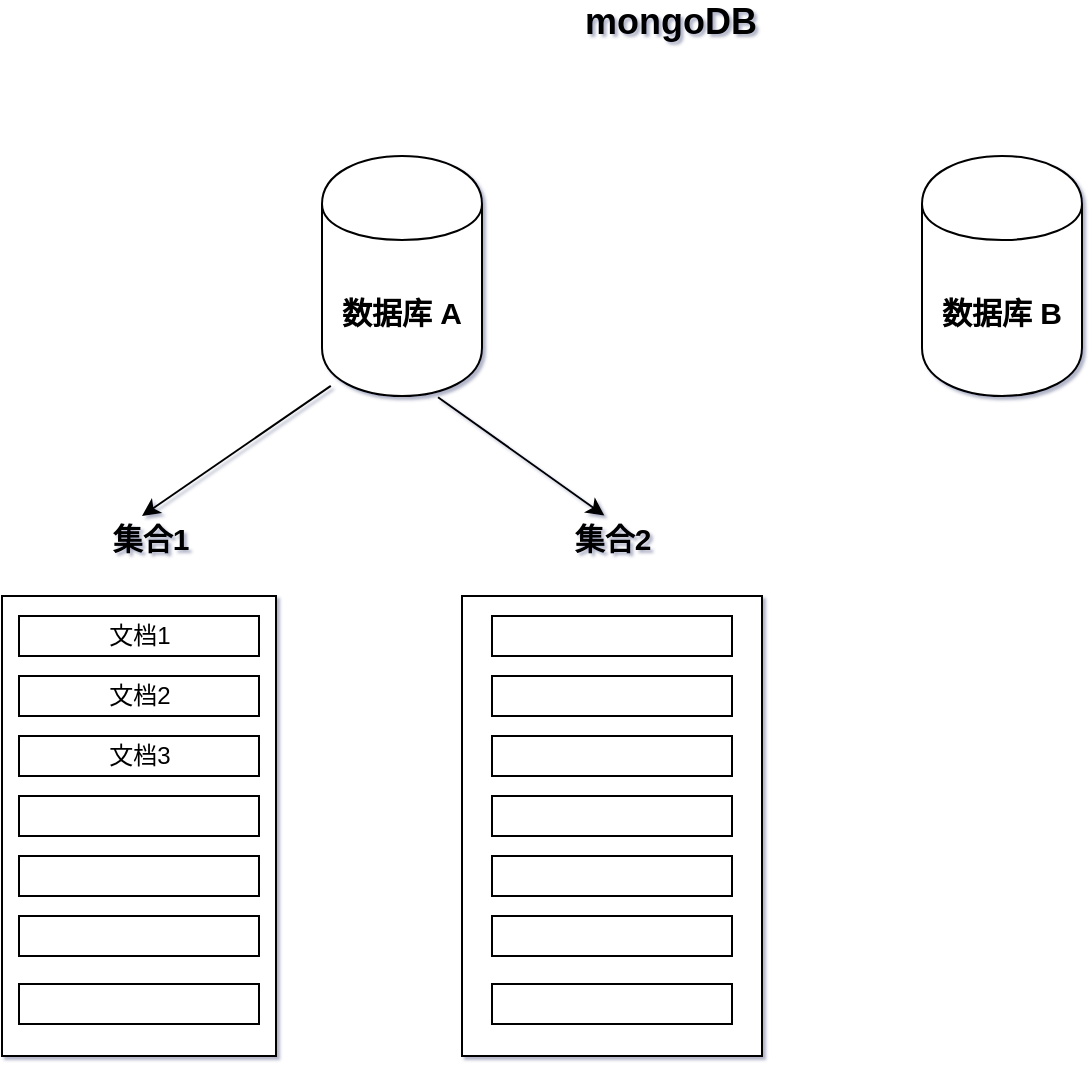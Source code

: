 <mxfile version="12.6.5" type="device"><diagram id="jZHH7pfteN2anZJlGh1g" name="Page-1"><mxGraphModel dx="1010" dy="588" grid="0" gridSize="10" guides="1" tooltips="1" connect="1" arrows="1" fold="1" page="1" pageScale="1" pageWidth="827" pageHeight="1169" background="#ffffff" math="0" shadow="1"><root><mxCell id="0"/><mxCell id="1" parent="0"/><mxCell id="tw9SXsAKQ46UpDC62ZRr-2" value="&lt;font style=&quot;font-size: 15px&quot;&gt;&lt;b&gt;数据库 A&lt;/b&gt;&lt;/font&gt;" style="shape=cylinder;whiteSpace=wrap;html=1;boundedLbl=1;backgroundOutline=1;" vertex="1" parent="1"><mxGeometry x="210" y="160" width="80" height="120" as="geometry"/></mxCell><mxCell id="tw9SXsAKQ46UpDC62ZRr-3" value="&lt;font style=&quot;font-size: 15px&quot;&gt;&lt;b&gt;数据库 B&lt;/b&gt;&lt;/font&gt;" style="shape=cylinder;whiteSpace=wrap;html=1;boundedLbl=1;backgroundOutline=1;" vertex="1" parent="1"><mxGeometry x="510" y="160" width="80" height="120" as="geometry"/></mxCell><mxCell id="tw9SXsAKQ46UpDC62ZRr-7" value="&lt;font style=&quot;font-size: 18px&quot;&gt;&lt;b&gt;mongoDB&lt;/b&gt;&lt;/font&gt;" style="text;html=1;align=center;verticalAlign=middle;resizable=0;points=[];autosize=1;" vertex="1" parent="1"><mxGeometry x="334" y="83" width="100" height="20" as="geometry"/></mxCell><mxCell id="tw9SXsAKQ46UpDC62ZRr-20" value="" style="rounded=0;whiteSpace=wrap;html=1;" vertex="1" parent="1"><mxGeometry x="50" y="380" width="137" height="230" as="geometry"/></mxCell><mxCell id="tw9SXsAKQ46UpDC62ZRr-21" style="edgeStyle=orthogonalEdgeStyle;rounded=0;orthogonalLoop=1;jettySize=auto;html=1;exitX=0.5;exitY=1;exitDx=0;exitDy=0;" edge="1" parent="1"><mxGeometry relative="1" as="geometry"><mxPoint x="180" y="410" as="sourcePoint"/><mxPoint x="180" y="410" as="targetPoint"/></mxGeometry></mxCell><mxCell id="tw9SXsAKQ46UpDC62ZRr-22" value="文档1" style="rounded=0;whiteSpace=wrap;html=1;" vertex="1" parent="1"><mxGeometry x="58.5" y="390" width="120" height="20" as="geometry"/></mxCell><mxCell id="tw9SXsAKQ46UpDC62ZRr-23" value="&lt;span style=&quot;white-space: normal&quot;&gt;文档2&lt;/span&gt;" style="rounded=0;whiteSpace=wrap;html=1;" vertex="1" parent="1"><mxGeometry x="58.5" y="420" width="120" height="20" as="geometry"/></mxCell><mxCell id="tw9SXsAKQ46UpDC62ZRr-24" value="文档3" style="rounded=0;whiteSpace=wrap;html=1;" vertex="1" parent="1"><mxGeometry x="58.5" y="450" width="120" height="20" as="geometry"/></mxCell><mxCell id="tw9SXsAKQ46UpDC62ZRr-25" value="" style="rounded=0;whiteSpace=wrap;html=1;" vertex="1" parent="1"><mxGeometry x="58.5" y="480" width="120" height="20" as="geometry"/></mxCell><mxCell id="tw9SXsAKQ46UpDC62ZRr-26" value="" style="rounded=0;whiteSpace=wrap;html=1;" vertex="1" parent="1"><mxGeometry x="58.5" y="510" width="120" height="20" as="geometry"/></mxCell><mxCell id="tw9SXsAKQ46UpDC62ZRr-27" value="" style="rounded=0;whiteSpace=wrap;html=1;" vertex="1" parent="1"><mxGeometry x="58.5" y="540" width="120" height="20" as="geometry"/></mxCell><mxCell id="tw9SXsAKQ46UpDC62ZRr-28" value="" style="rounded=0;whiteSpace=wrap;html=1;" vertex="1" parent="1"><mxGeometry x="58.5" y="574" width="120" height="20" as="geometry"/></mxCell><mxCell id="tw9SXsAKQ46UpDC62ZRr-43" value="" style="rounded=0;whiteSpace=wrap;html=1;" vertex="1" parent="1"><mxGeometry x="280" y="380" width="150" height="230" as="geometry"/></mxCell><mxCell id="tw9SXsAKQ46UpDC62ZRr-45" style="edgeStyle=orthogonalEdgeStyle;rounded=0;orthogonalLoop=1;jettySize=auto;html=1;exitX=0.5;exitY=1;exitDx=0;exitDy=0;" edge="1" parent="1" source="tw9SXsAKQ46UpDC62ZRr-22" target="tw9SXsAKQ46UpDC62ZRr-22"><mxGeometry relative="1" as="geometry"/></mxCell><mxCell id="tw9SXsAKQ46UpDC62ZRr-46" value="" style="rounded=0;whiteSpace=wrap;html=1;" vertex="1" parent="1"><mxGeometry x="295" y="390" width="120" height="20" as="geometry"/></mxCell><mxCell id="tw9SXsAKQ46UpDC62ZRr-47" value="" style="rounded=0;whiteSpace=wrap;html=1;" vertex="1" parent="1"><mxGeometry x="295" y="420" width="120" height="20" as="geometry"/></mxCell><mxCell id="tw9SXsAKQ46UpDC62ZRr-48" value="" style="rounded=0;whiteSpace=wrap;html=1;" vertex="1" parent="1"><mxGeometry x="295" y="450" width="120" height="20" as="geometry"/></mxCell><mxCell id="tw9SXsAKQ46UpDC62ZRr-49" value="" style="rounded=0;whiteSpace=wrap;html=1;" vertex="1" parent="1"><mxGeometry x="295" y="480" width="120" height="20" as="geometry"/></mxCell><mxCell id="tw9SXsAKQ46UpDC62ZRr-50" value="" style="rounded=0;whiteSpace=wrap;html=1;" vertex="1" parent="1"><mxGeometry x="295" y="510" width="120" height="20" as="geometry"/></mxCell><mxCell id="tw9SXsAKQ46UpDC62ZRr-51" value="" style="rounded=0;whiteSpace=wrap;html=1;" vertex="1" parent="1"><mxGeometry x="295" y="540" width="120" height="20" as="geometry"/></mxCell><mxCell id="tw9SXsAKQ46UpDC62ZRr-52" value="" style="rounded=0;whiteSpace=wrap;html=1;" vertex="1" parent="1"><mxGeometry x="295" y="574" width="120" height="20" as="geometry"/></mxCell><mxCell id="tw9SXsAKQ46UpDC62ZRr-53" value="&lt;font style=&quot;font-size: 15px&quot;&gt;&lt;b&gt;集合1&lt;/b&gt;&lt;/font&gt;" style="text;html=1;align=center;verticalAlign=middle;resizable=0;points=[];autosize=1;" vertex="1" parent="1"><mxGeometry x="99" y="341" width="50" height="20" as="geometry"/></mxCell><mxCell id="tw9SXsAKQ46UpDC62ZRr-54" value="&lt;font style=&quot;font-size: 15px&quot;&gt;&lt;b&gt;集合2&lt;/b&gt;&lt;/font&gt;" style="text;html=1;align=center;verticalAlign=middle;resizable=0;points=[];autosize=1;" vertex="1" parent="1"><mxGeometry x="330" y="341" width="50" height="20" as="geometry"/></mxCell><mxCell id="tw9SXsAKQ46UpDC62ZRr-55" value="" style="endArrow=classic;html=1;exitX=0.055;exitY=0.958;exitDx=0;exitDy=0;exitPerimeter=0;entryX=0.42;entryY=-0.05;entryDx=0;entryDy=0;entryPerimeter=0;" edge="1" parent="1" source="tw9SXsAKQ46UpDC62ZRr-2" target="tw9SXsAKQ46UpDC62ZRr-53"><mxGeometry width="50" height="50" relative="1" as="geometry"><mxPoint x="150" y="290" as="sourcePoint"/><mxPoint x="70" y="320" as="targetPoint"/></mxGeometry></mxCell><mxCell id="tw9SXsAKQ46UpDC62ZRr-56" value="" style="endArrow=classic;html=1;exitX=0.725;exitY=1.005;exitDx=0;exitDy=0;exitPerimeter=0;entryX=0.424;entryY=-0.06;entryDx=0;entryDy=0;entryPerimeter=0;" edge="1" parent="1" source="tw9SXsAKQ46UpDC62ZRr-2" target="tw9SXsAKQ46UpDC62ZRr-54"><mxGeometry width="50" height="50" relative="1" as="geometry"><mxPoint x="310" y="310" as="sourcePoint"/><mxPoint x="360" y="260" as="targetPoint"/></mxGeometry></mxCell></root></mxGraphModel></diagram></mxfile>